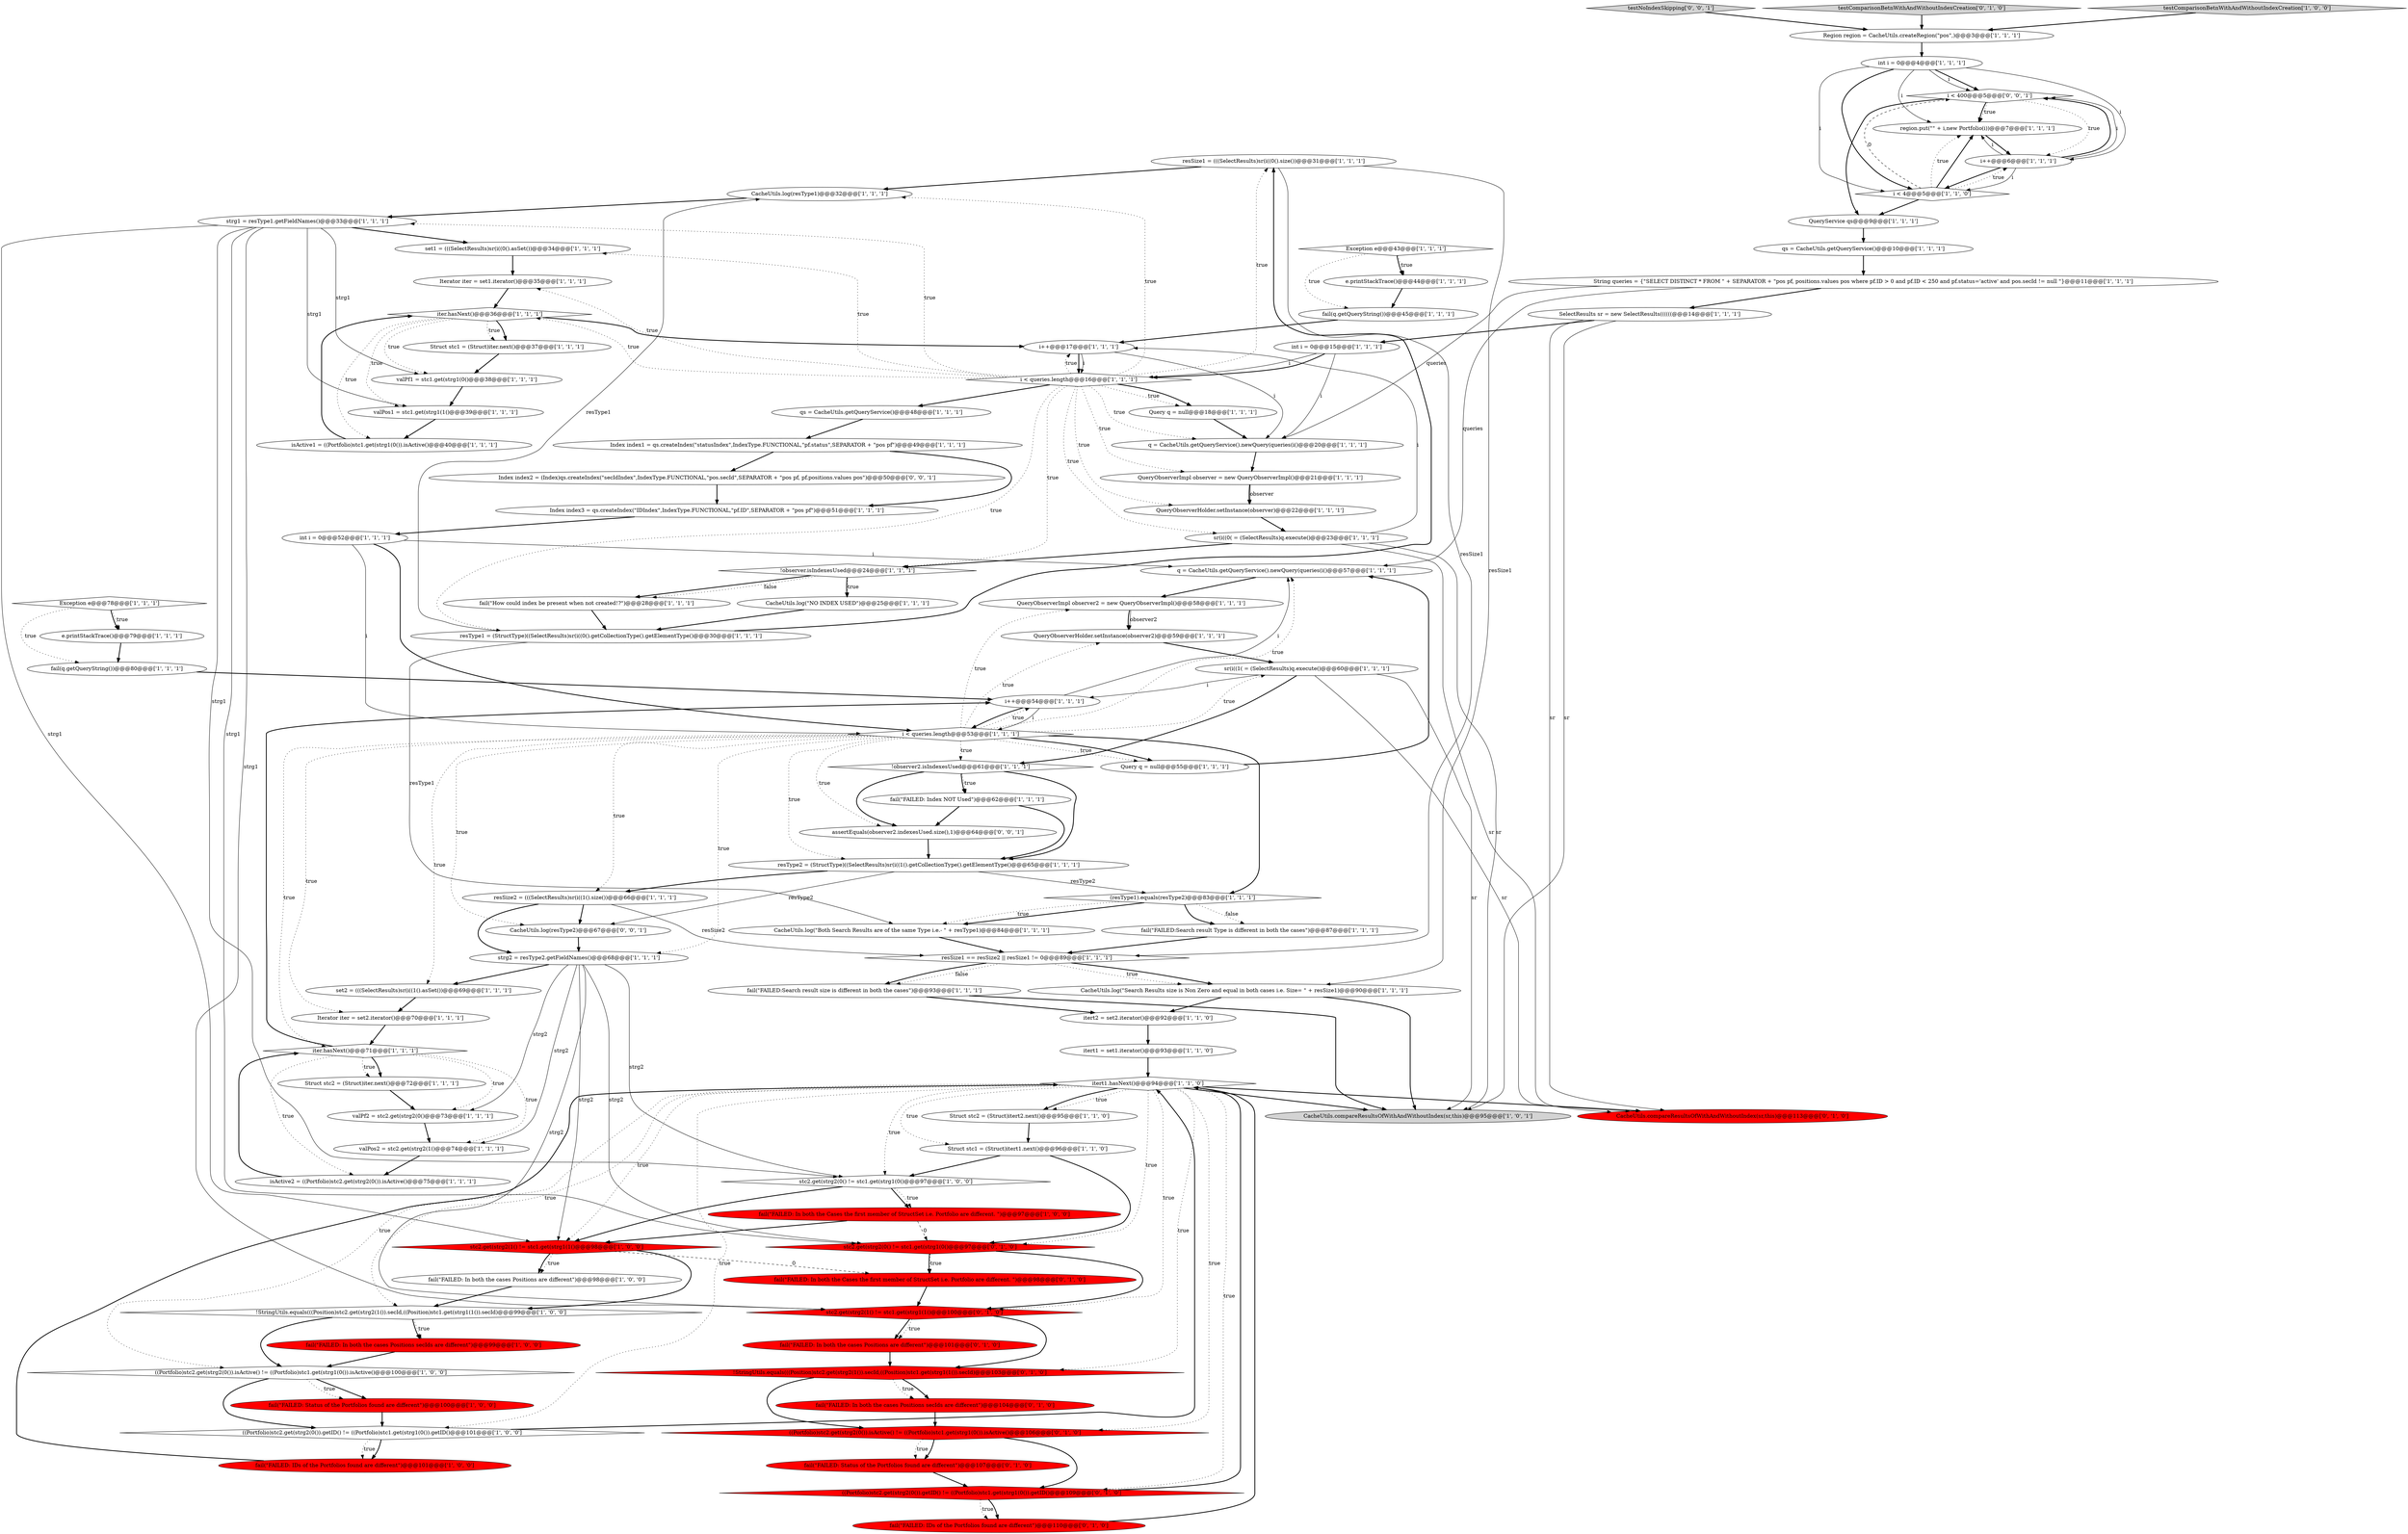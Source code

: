 digraph {
10 [style = filled, label = "resSize1 = (((SelectResults)sr(i((0().size())@@@31@@@['1', '1', '1']", fillcolor = white, shape = ellipse image = "AAA0AAABBB1BBB"];
65 [style = filled, label = "itert2 = set2.iterator()@@@92@@@['1', '1', '0']", fillcolor = white, shape = ellipse image = "AAA0AAABBB1BBB"];
93 [style = filled, label = "stc2.get(strg2(0() != stc1.get(strg1(0()@@@97@@@['0', '1', '0']", fillcolor = red, shape = diamond image = "AAA1AAABBB2BBB"];
38 [style = filled, label = "sr(i((0( = (SelectResults)q.execute()@@@23@@@['1', '1', '1']", fillcolor = white, shape = ellipse image = "AAA0AAABBB1BBB"];
36 [style = filled, label = "fail(\"FAILED:Search result size is different in both the cases\")@@@93@@@['1', '1', '1']", fillcolor = white, shape = ellipse image = "AAA0AAABBB1BBB"];
97 [style = filled, label = "i < 400@@@5@@@['0', '0', '1']", fillcolor = white, shape = diamond image = "AAA0AAABBB3BBB"];
33 [style = filled, label = "int i = 0@@@52@@@['1', '1', '1']", fillcolor = white, shape = ellipse image = "AAA0AAABBB1BBB"];
48 [style = filled, label = "i < 4@@@5@@@['1', '1', '0']", fillcolor = white, shape = diamond image = "AAA0AAABBB1BBB"];
44 [style = filled, label = "Iterator iter = set2.iterator()@@@70@@@['1', '1', '1']", fillcolor = white, shape = ellipse image = "AAA0AAABBB1BBB"];
30 [style = filled, label = "i++@@@17@@@['1', '1', '1']", fillcolor = white, shape = ellipse image = "AAA0AAABBB1BBB"];
24 [style = filled, label = "iter.hasNext()@@@71@@@['1', '1', '1']", fillcolor = white, shape = diamond image = "AAA0AAABBB1BBB"];
86 [style = filled, label = "stc2.get(strg2(1() != stc1.get(strg1(1()@@@100@@@['0', '1', '0']", fillcolor = red, shape = diamond image = "AAA1AAABBB2BBB"];
43 [style = filled, label = "resSize1 == resSize2 || resSize1 != 0@@@89@@@['1', '1', '1']", fillcolor = white, shape = diamond image = "AAA0AAABBB1BBB"];
7 [style = filled, label = "strg2 = resType2.getFieldNames()@@@68@@@['1', '1', '1']", fillcolor = white, shape = ellipse image = "AAA0AAABBB1BBB"];
78 [style = filled, label = "set2 = (((SelectResults)sr(i((1().asSet())@@@69@@@['1', '1', '1']", fillcolor = white, shape = ellipse image = "AAA0AAABBB1BBB"];
63 [style = filled, label = "CacheUtils.log(\"Both Search Results are of the same Type i.e.- \" + resType1)@@@84@@@['1', '1', '1']", fillcolor = white, shape = ellipse image = "AAA0AAABBB1BBB"];
8 [style = filled, label = "qs = CacheUtils.getQueryService()@@@48@@@['1', '1', '1']", fillcolor = white, shape = ellipse image = "AAA0AAABBB1BBB"];
92 [style = filled, label = "((Portfolio)stc2.get(strg2(0()).isActive() != ((Portfolio)stc1.get(strg1(0()).isActive()@@@106@@@['0', '1', '0']", fillcolor = red, shape = diamond image = "AAA1AAABBB2BBB"];
34 [style = filled, label = "q = CacheUtils.getQueryService().newQuery(queries(i()@@@57@@@['1', '1', '1']", fillcolor = white, shape = ellipse image = "AAA0AAABBB1BBB"];
77 [style = filled, label = "QueryObserverHolder.setInstance(observer)@@@22@@@['1', '1', '1']", fillcolor = white, shape = ellipse image = "AAA0AAABBB1BBB"];
79 [style = filled, label = "String queries = {\"SELECT DISTINCT * FROM \" + SEPARATOR + \"pos pf, positions.values pos where pf.ID > 0 and pf.ID < 250 and pf.status='active' and pos.secId != null \"}@@@11@@@['1', '1', '1']", fillcolor = white, shape = ellipse image = "AAA0AAABBB1BBB"];
50 [style = filled, label = "CacheUtils.log(resType1)@@@32@@@['1', '1', '1']", fillcolor = white, shape = ellipse image = "AAA0AAABBB1BBB"];
70 [style = filled, label = "set1 = (((SelectResults)sr(i((0().asSet())@@@34@@@['1', '1', '1']", fillcolor = white, shape = ellipse image = "AAA0AAABBB1BBB"];
57 [style = filled, label = "stc2.get(strg2(0() != stc1.get(strg1(0()@@@97@@@['1', '0', '0']", fillcolor = white, shape = diamond image = "AAA0AAABBB1BBB"];
3 [style = filled, label = "Struct stc1 = (Struct)iter.next()@@@37@@@['1', '1', '1']", fillcolor = white, shape = ellipse image = "AAA0AAABBB1BBB"];
17 [style = filled, label = "Query q = null@@@55@@@['1', '1', '1']", fillcolor = white, shape = ellipse image = "AAA0AAABBB1BBB"];
46 [style = filled, label = "resType1 = (StructType)((SelectResults)sr(i((0().getCollectionType().getElementType()@@@30@@@['1', '1', '1']", fillcolor = white, shape = ellipse image = "AAA0AAABBB1BBB"];
1 [style = filled, label = "valPos1 = stc1.get(strg1(1()@@@39@@@['1', '1', '1']", fillcolor = white, shape = ellipse image = "AAA0AAABBB1BBB"];
98 [style = filled, label = "testNoIndexSkipping['0', '0', '1']", fillcolor = lightgray, shape = diamond image = "AAA0AAABBB3BBB"];
16 [style = filled, label = "fail(q.getQueryString())@@@80@@@['1', '1', '1']", fillcolor = white, shape = ellipse image = "AAA0AAABBB1BBB"];
71 [style = filled, label = "itert1.hasNext()@@@94@@@['1', '1', '0']", fillcolor = white, shape = diamond image = "AAA0AAABBB1BBB"];
68 [style = filled, label = "strg1 = resType1.getFieldNames()@@@33@@@['1', '1', '1']", fillcolor = white, shape = ellipse image = "AAA0AAABBB1BBB"];
59 [style = filled, label = "Query q = null@@@18@@@['1', '1', '1']", fillcolor = white, shape = ellipse image = "AAA0AAABBB1BBB"];
20 [style = filled, label = "Struct stc2 = (Struct)iter.next()@@@72@@@['1', '1', '1']", fillcolor = white, shape = ellipse image = "AAA0AAABBB1BBB"];
56 [style = filled, label = "iter.hasNext()@@@36@@@['1', '1', '1']", fillcolor = white, shape = diamond image = "AAA0AAABBB1BBB"];
12 [style = filled, label = "i < queries.length@@@53@@@['1', '1', '1']", fillcolor = white, shape = diamond image = "AAA0AAABBB1BBB"];
26 [style = filled, label = "fail(\"FAILED: IDs of the Portfolios found are different\")@@@101@@@['1', '0', '0']", fillcolor = red, shape = ellipse image = "AAA1AAABBB1BBB"];
39 [style = filled, label = "isActive2 = ((Portfolio)stc2.get(strg2(0()).isActive()@@@75@@@['1', '1', '1']", fillcolor = white, shape = ellipse image = "AAA0AAABBB1BBB"];
66 [style = filled, label = "region.put(\"\" + i,new Portfolio(i))@@@7@@@['1', '1', '1']", fillcolor = white, shape = ellipse image = "AAA0AAABBB1BBB"];
85 [style = filled, label = "fail(\"FAILED: In both the Cases the first member of StructSet i.e. Portfolio are different. \")@@@98@@@['0', '1', '0']", fillcolor = red, shape = ellipse image = "AAA1AAABBB2BBB"];
22 [style = filled, label = "sr(i((1( = (SelectResults)q.execute()@@@60@@@['1', '1', '1']", fillcolor = white, shape = ellipse image = "AAA0AAABBB1BBB"];
80 [style = filled, label = "Index index3 = qs.createIndex(\"IDIndex\",IndexType.FUNCTIONAL,\"pf.ID\",SEPARATOR + \"pos pf\")@@@51@@@['1', '1', '1']", fillcolor = white, shape = ellipse image = "AAA0AAABBB1BBB"];
47 [style = filled, label = "fail(\"FAILED: In both the cases Positions secIds are different\")@@@99@@@['1', '0', '0']", fillcolor = red, shape = ellipse image = "AAA1AAABBB1BBB"];
72 [style = filled, label = "Exception e@@@78@@@['1', '1', '1']", fillcolor = white, shape = diamond image = "AAA0AAABBB1BBB"];
23 [style = filled, label = "CacheUtils.log(\"Search Results size is Non Zero and equal in both cases i.e. Size= \" + resSize1)@@@90@@@['1', '1', '1']", fillcolor = white, shape = ellipse image = "AAA0AAABBB1BBB"];
54 [style = filled, label = "valPos2 = stc2.get(strg2(1()@@@74@@@['1', '1', '1']", fillcolor = white, shape = ellipse image = "AAA0AAABBB1BBB"];
0 [style = filled, label = "e.printStackTrace()@@@44@@@['1', '1', '1']", fillcolor = white, shape = ellipse image = "AAA0AAABBB1BBB"];
82 [style = filled, label = "q = CacheUtils.getQueryService().newQuery(queries(i()@@@20@@@['1', '1', '1']", fillcolor = white, shape = ellipse image = "AAA0AAABBB1BBB"];
13 [style = filled, label = "int i = 0@@@4@@@['1', '1', '1']", fillcolor = white, shape = ellipse image = "AAA0AAABBB1BBB"];
31 [style = filled, label = "isActive1 = ((Portfolio)stc1.get(strg1(0()).isActive()@@@40@@@['1', '1', '1']", fillcolor = white, shape = ellipse image = "AAA0AAABBB1BBB"];
9 [style = filled, label = "CacheUtils.compareResultsOfWithAndWithoutIndex(sr,this)@@@95@@@['1', '0', '1']", fillcolor = lightgray, shape = ellipse image = "AAA0AAABBB1BBB"];
32 [style = filled, label = "Index index1 = qs.createIndex(\"statusIndex\",IndexType.FUNCTIONAL,\"pf.status\",SEPARATOR + \"pos pf\")@@@49@@@['1', '1', '1']", fillcolor = white, shape = ellipse image = "AAA0AAABBB1BBB"];
40 [style = filled, label = "qs = CacheUtils.getQueryService()@@@10@@@['1', '1', '1']", fillcolor = white, shape = ellipse image = "AAA0AAABBB1BBB"];
84 [style = filled, label = "((Portfolio)stc2.get(strg2(0()).getID() != ((Portfolio)stc1.get(strg1(0()).getID()@@@109@@@['0', '1', '0']", fillcolor = red, shape = diamond image = "AAA1AAABBB2BBB"];
41 [style = filled, label = "QueryObserverImpl observer = new QueryObserverImpl()@@@21@@@['1', '1', '1']", fillcolor = white, shape = ellipse image = "AAA0AAABBB1BBB"];
19 [style = filled, label = "((Portfolio)stc2.get(strg2(0()).getID() != ((Portfolio)stc1.get(strg1(0()).getID()@@@101@@@['1', '0', '0']", fillcolor = white, shape = diamond image = "AAA0AAABBB1BBB"];
14 [style = filled, label = "SelectResults sr = new SelectResults((((((@@@14@@@['1', '1', '1']", fillcolor = white, shape = ellipse image = "AAA0AAABBB1BBB"];
27 [style = filled, label = "fail(\"FAILED: Status of the Portfolios found are different\")@@@100@@@['1', '0', '0']", fillcolor = red, shape = ellipse image = "AAA1AAABBB1BBB"];
89 [style = filled, label = "testComparisonBetnWithAndWithoutIndexCreation['0', '1', '0']", fillcolor = lightgray, shape = diamond image = "AAA0AAABBB2BBB"];
6 [style = filled, label = "Region region = CacheUtils.createRegion(\"pos\",)@@@3@@@['1', '1', '1']", fillcolor = white, shape = ellipse image = "AAA0AAABBB1BBB"];
83 [style = filled, label = "CacheUtils.compareResultsOfWithAndWithoutIndex(sr,this)@@@113@@@['0', '1', '0']", fillcolor = red, shape = ellipse image = "AAA1AAABBB2BBB"];
75 [style = filled, label = "QueryObserverImpl observer2 = new QueryObserverImpl()@@@58@@@['1', '1', '1']", fillcolor = white, shape = ellipse image = "AAA0AAABBB1BBB"];
53 [style = filled, label = "itert1 = set1.iterator()@@@93@@@['1', '1', '0']", fillcolor = white, shape = ellipse image = "AAA0AAABBB1BBB"];
5 [style = filled, label = "fail(\"FAILED: In both the cases Positions are different\")@@@98@@@['1', '0', '0']", fillcolor = white, shape = ellipse image = "AAA0AAABBB1BBB"];
90 [style = filled, label = "fail(\"FAILED: Status of the Portfolios found are different\")@@@107@@@['0', '1', '0']", fillcolor = red, shape = ellipse image = "AAA1AAABBB2BBB"];
21 [style = filled, label = "!observer.isIndexesUsed@@@24@@@['1', '1', '1']", fillcolor = white, shape = diamond image = "AAA0AAABBB1BBB"];
28 [style = filled, label = "fail(\"FAILED: Index NOT Used\")@@@62@@@['1', '1', '1']", fillcolor = white, shape = ellipse image = "AAA0AAABBB1BBB"];
74 [style = filled, label = "e.printStackTrace()@@@79@@@['1', '1', '1']", fillcolor = white, shape = ellipse image = "AAA0AAABBB1BBB"];
91 [style = filled, label = "fail(\"FAILED: In both the cases Positions are different\")@@@101@@@['0', '1', '0']", fillcolor = red, shape = ellipse image = "AAA1AAABBB2BBB"];
58 [style = filled, label = "stc2.get(strg2(1() != stc1.get(strg1(1()@@@98@@@['1', '0', '0']", fillcolor = red, shape = diamond image = "AAA1AAABBB1BBB"];
67 [style = filled, label = "int i = 0@@@15@@@['1', '1', '1']", fillcolor = white, shape = ellipse image = "AAA0AAABBB1BBB"];
62 [style = filled, label = "Iterator iter = set1.iterator()@@@35@@@['1', '1', '1']", fillcolor = white, shape = ellipse image = "AAA0AAABBB1BBB"];
60 [style = filled, label = "CacheUtils.log(\"NO INDEX USED\")@@@25@@@['1', '1', '1']", fillcolor = white, shape = ellipse image = "AAA0AAABBB1BBB"];
94 [style = filled, label = "fail(\"FAILED: IDs of the Portfolios found are different\")@@@110@@@['0', '1', '0']", fillcolor = red, shape = ellipse image = "AAA1AAABBB2BBB"];
29 [style = filled, label = "Exception e@@@43@@@['1', '1', '1']", fillcolor = white, shape = diamond image = "AAA0AAABBB1BBB"];
69 [style = filled, label = "i++@@@6@@@['1', '1', '1']", fillcolor = white, shape = ellipse image = "AAA0AAABBB1BBB"];
18 [style = filled, label = "QueryObserverHolder.setInstance(observer2)@@@59@@@['1', '1', '1']", fillcolor = white, shape = ellipse image = "AAA0AAABBB1BBB"];
42 [style = filled, label = "fail(\"FAILED:Search result Type is different in both the cases\")@@@87@@@['1', '1', '1']", fillcolor = white, shape = ellipse image = "AAA0AAABBB1BBB"];
96 [style = filled, label = "CacheUtils.log(resType2)@@@67@@@['0', '0', '1']", fillcolor = white, shape = ellipse image = "AAA0AAABBB3BBB"];
87 [style = filled, label = "fail(\"FAILED: In both the cases Positions secIds are different\")@@@104@@@['0', '1', '0']", fillcolor = red, shape = ellipse image = "AAA1AAABBB2BBB"];
35 [style = filled, label = "testComparisonBetnWithAndWithoutIndexCreation['1', '0', '0']", fillcolor = lightgray, shape = diamond image = "AAA0AAABBB1BBB"];
55 [style = filled, label = "valPf2 = stc2.get(strg2(0()@@@73@@@['1', '1', '1']", fillcolor = white, shape = ellipse image = "AAA0AAABBB1BBB"];
25 [style = filled, label = "((Portfolio)stc2.get(strg2(0()).isActive() != ((Portfolio)stc1.get(strg1(0()).isActive()@@@100@@@['1', '0', '0']", fillcolor = white, shape = diamond image = "AAA0AAABBB1BBB"];
51 [style = filled, label = "valPf1 = stc1.get(strg1(0()@@@38@@@['1', '1', '1']", fillcolor = white, shape = ellipse image = "AAA0AAABBB1BBB"];
37 [style = filled, label = "!StringUtils.equals(((Position)stc2.get(strg2(1()).secId,((Position)stc1.get(strg1(1()).secId)@@@99@@@['1', '0', '0']", fillcolor = white, shape = diamond image = "AAA0AAABBB1BBB"];
61 [style = filled, label = "fail(\"FAILED: In both the Cases the first member of StructSet i.e. Portfolio are different. \")@@@97@@@['1', '0', '0']", fillcolor = red, shape = ellipse image = "AAA1AAABBB1BBB"];
95 [style = filled, label = "assertEquals(observer2.indexesUsed.size(),1)@@@64@@@['0', '0', '1']", fillcolor = white, shape = ellipse image = "AAA0AAABBB3BBB"];
88 [style = filled, label = "!StringUtils.equals(((Position)stc2.get(strg2(1()).secId,((Position)stc1.get(strg1(1()).secId)@@@103@@@['0', '1', '0']", fillcolor = red, shape = diamond image = "AAA1AAABBB2BBB"];
45 [style = filled, label = "fail(q.getQueryString())@@@45@@@['1', '1', '1']", fillcolor = white, shape = ellipse image = "AAA0AAABBB1BBB"];
73 [style = filled, label = "QueryService qs@@@9@@@['1', '1', '1']", fillcolor = white, shape = ellipse image = "AAA0AAABBB1BBB"];
76 [style = filled, label = "Struct stc2 = (Struct)itert2.next()@@@95@@@['1', '1', '0']", fillcolor = white, shape = ellipse image = "AAA0AAABBB1BBB"];
81 [style = filled, label = "resType2 = (StructType)((SelectResults)sr(i((1().getCollectionType().getElementType()@@@65@@@['1', '1', '1']", fillcolor = white, shape = ellipse image = "AAA0AAABBB1BBB"];
2 [style = filled, label = "fail(\"How could index be present when not created!?\")@@@28@@@['1', '1', '1']", fillcolor = white, shape = ellipse image = "AAA0AAABBB1BBB"];
64 [style = filled, label = "i++@@@54@@@['1', '1', '1']", fillcolor = white, shape = ellipse image = "AAA0AAABBB1BBB"];
15 [style = filled, label = "Struct stc1 = (Struct)itert1.next()@@@96@@@['1', '1', '0']", fillcolor = white, shape = ellipse image = "AAA0AAABBB1BBB"];
52 [style = filled, label = "!observer2.isIndexesUsed@@@61@@@['1', '1', '1']", fillcolor = white, shape = diamond image = "AAA0AAABBB1BBB"];
49 [style = filled, label = "resSize2 = (((SelectResults)sr(i((1().size())@@@66@@@['1', '1', '1']", fillcolor = white, shape = ellipse image = "AAA0AAABBB1BBB"];
4 [style = filled, label = "(resType1).equals(resType2)@@@83@@@['1', '1', '1']", fillcolor = white, shape = diamond image = "AAA0AAABBB1BBB"];
99 [style = filled, label = "Index index2 = (Index)qs.createIndex(\"secIdIndex\",IndexType.FUNCTIONAL,\"pos.secId\",SEPARATOR + \"pos pf, pf.positions.values pos\")@@@50@@@['0', '0', '1']", fillcolor = white, shape = ellipse image = "AAA0AAABBB3BBB"];
11 [style = filled, label = "i < queries.length@@@16@@@['1', '1', '1']", fillcolor = white, shape = diamond image = "AAA0AAABBB1BBB"];
15->93 [style = bold, label=""];
56->30 [style = bold, label=""];
11->41 [style = dotted, label="true"];
12->95 [style = dotted, label="true"];
31->56 [style = bold, label=""];
4->63 [style = bold, label=""];
33->34 [style = solid, label="i"];
52->28 [style = dotted, label="true"];
71->9 [style = bold, label=""];
56->3 [style = bold, label=""];
28->81 [style = bold, label=""];
71->86 [style = dotted, label="true"];
29->0 [style = bold, label=""];
41->77 [style = bold, label=""];
13->97 [style = bold, label=""];
38->83 [style = solid, label="sr"];
39->24 [style = bold, label=""];
16->64 [style = bold, label=""];
51->1 [style = bold, label=""];
68->1 [style = solid, label="strg1"];
57->58 [style = bold, label=""];
93->86 [style = bold, label=""];
85->86 [style = bold, label=""];
68->51 [style = solid, label="strg1"];
15->57 [style = bold, label=""];
45->30 [style = bold, label=""];
43->23 [style = bold, label=""];
19->71 [style = bold, label=""];
14->67 [style = bold, label=""];
87->92 [style = bold, label=""];
21->2 [style = bold, label=""];
34->75 [style = bold, label=""];
97->66 [style = bold, label=""];
13->97 [style = solid, label="i"];
11->77 [style = dotted, label="true"];
52->28 [style = bold, label=""];
99->80 [style = bold, label=""];
30->11 [style = bold, label=""];
80->33 [style = bold, label=""];
24->64 [style = bold, label=""];
92->90 [style = bold, label=""];
82->41 [style = bold, label=""];
18->22 [style = bold, label=""];
90->84 [style = bold, label=""];
84->94 [style = dotted, label="true"];
7->54 [style = solid, label="strg2"];
25->19 [style = bold, label=""];
50->68 [style = bold, label=""];
71->88 [style = dotted, label="true"];
68->58 [style = solid, label="strg1"];
73->40 [style = bold, label=""];
76->15 [style = bold, label=""];
22->64 [style = solid, label="i"];
27->19 [style = bold, label=""];
56->3 [style = dotted, label="true"];
56->31 [style = dotted, label="true"];
1->31 [style = bold, label=""];
46->63 [style = solid, label="resType1"];
21->60 [style = dotted, label="true"];
5->37 [style = bold, label=""];
12->34 [style = dotted, label="true"];
62->56 [style = bold, label=""];
11->46 [style = dotted, label="true"];
10->50 [style = bold, label=""];
63->43 [style = bold, label=""];
14->83 [style = solid, label="sr"];
75->18 [style = solid, label="observer2"];
11->70 [style = dotted, label="true"];
71->92 [style = dotted, label="true"];
12->17 [style = dotted, label="true"];
48->69 [style = dotted, label="true"];
79->82 [style = solid, label="queries"];
12->75 [style = dotted, label="true"];
38->9 [style = solid, label="sr"];
91->88 [style = bold, label=""];
36->9 [style = bold, label=""];
57->61 [style = bold, label=""];
10->23 [style = solid, label="resSize1"];
64->12 [style = bold, label=""];
71->15 [style = dotted, label="true"];
78->44 [style = bold, label=""];
11->59 [style = dotted, label="true"];
75->18 [style = bold, label=""];
23->65 [style = bold, label=""];
22->9 [style = solid, label="sr"];
11->10 [style = dotted, label="true"];
12->44 [style = dotted, label="true"];
68->70 [style = bold, label=""];
13->66 [style = solid, label="i"];
89->6 [style = bold, label=""];
81->49 [style = bold, label=""];
12->18 [style = dotted, label="true"];
71->19 [style = dotted, label="true"];
71->25 [style = dotted, label="true"];
3->51 [style = bold, label=""];
68->93 [style = solid, label="strg1"];
24->55 [style = dotted, label="true"];
66->69 [style = bold, label=""];
32->80 [style = bold, label=""];
24->20 [style = bold, label=""];
49->43 [style = solid, label="resSize2"];
25->27 [style = bold, label=""];
30->11 [style = solid, label="i"];
43->36 [style = dotted, label="false"];
67->11 [style = solid, label="i"];
17->34 [style = bold, label=""];
32->99 [style = bold, label=""];
7->58 [style = solid, label="strg2"];
12->22 [style = dotted, label="true"];
58->85 [style = dashed, label="0"];
47->25 [style = bold, label=""];
7->78 [style = bold, label=""];
69->97 [style = bold, label=""];
40->79 [style = bold, label=""];
93->85 [style = bold, label=""];
19->26 [style = bold, label=""];
14->9 [style = solid, label="sr"];
52->81 [style = bold, label=""];
11->8 [style = bold, label=""];
13->48 [style = solid, label="i"];
21->60 [style = bold, label=""];
92->84 [style = bold, label=""];
12->78 [style = dotted, label="true"];
65->53 [style = bold, label=""];
67->11 [style = bold, label=""];
12->7 [style = dotted, label="true"];
43->23 [style = dotted, label="true"];
7->93 [style = solid, label="strg2"];
11->68 [style = dotted, label="true"];
71->83 [style = bold, label=""];
86->91 [style = bold, label=""];
37->47 [style = bold, label=""];
11->38 [style = dotted, label="true"];
19->26 [style = dotted, label="true"];
93->85 [style = dotted, label="true"];
29->0 [style = dotted, label="true"];
11->59 [style = bold, label=""];
79->34 [style = solid, label="queries"];
11->30 [style = dotted, label="true"];
64->34 [style = solid, label="i"];
0->45 [style = bold, label=""];
37->25 [style = bold, label=""];
24->39 [style = dotted, label="true"];
12->17 [style = bold, label=""];
43->36 [style = bold, label=""];
88->87 [style = dotted, label="true"];
46->10 [style = bold, label=""];
58->37 [style = bold, label=""];
72->74 [style = dotted, label="true"];
71->58 [style = dotted, label="true"];
13->48 [style = bold, label=""];
12->49 [style = dotted, label="true"];
33->12 [style = bold, label=""];
52->95 [style = bold, label=""];
38->30 [style = solid, label="i"];
58->5 [style = dotted, label="true"];
71->76 [style = bold, label=""];
11->82 [style = dotted, label="true"];
54->39 [style = bold, label=""];
4->63 [style = dotted, label="true"];
57->61 [style = dotted, label="true"];
81->4 [style = solid, label="resType2"];
74->16 [style = bold, label=""];
98->6 [style = bold, label=""];
21->2 [style = dotted, label="false"];
12->96 [style = dotted, label="true"];
13->69 [style = solid, label="i"];
6->13 [style = bold, label=""];
24->20 [style = dotted, label="true"];
77->38 [style = bold, label=""];
49->7 [style = bold, label=""];
26->71 [style = bold, label=""];
12->24 [style = dotted, label="true"];
56->1 [style = dotted, label="true"];
84->71 [style = bold, label=""];
7->86 [style = solid, label="strg2"];
28->95 [style = bold, label=""];
48->97 [style = dashed, label="0"];
92->90 [style = dotted, label="true"];
44->24 [style = bold, label=""];
48->66 [style = bold, label=""];
88->87 [style = bold, label=""];
96->7 [style = bold, label=""];
33->12 [style = solid, label="i"];
71->76 [style = dotted, label="true"];
69->66 [style = solid, label="i"];
97->73 [style = bold, label=""];
95->81 [style = bold, label=""];
84->94 [style = bold, label=""];
2->46 [style = bold, label=""];
11->56 [style = dotted, label="true"];
72->74 [style = bold, label=""];
71->84 [style = dotted, label="true"];
69->48 [style = bold, label=""];
42->43 [style = bold, label=""];
30->82 [style = solid, label="i"];
8->32 [style = bold, label=""];
35->6 [style = bold, label=""];
72->16 [style = dotted, label="true"];
86->88 [style = bold, label=""];
22->52 [style = bold, label=""];
97->69 [style = dotted, label="true"];
70->62 [style = bold, label=""];
71->37 [style = dotted, label="true"];
4->42 [style = bold, label=""];
4->42 [style = dotted, label="false"];
61->58 [style = bold, label=""];
48->73 [style = bold, label=""];
12->64 [style = dotted, label="true"];
81->96 [style = solid, label="resType2"];
60->46 [style = bold, label=""];
88->92 [style = bold, label=""];
67->82 [style = solid, label="i"];
12->81 [style = dotted, label="true"];
20->55 [style = bold, label=""];
48->66 [style = dotted, label="true"];
79->14 [style = bold, label=""];
94->71 [style = bold, label=""];
68->57 [style = solid, label="strg1"];
53->71 [style = bold, label=""];
22->83 [style = solid, label="sr"];
11->50 [style = dotted, label="true"];
97->66 [style = dotted, label="true"];
59->82 [style = bold, label=""];
56->51 [style = dotted, label="true"];
46->50 [style = solid, label="resType1"];
10->43 [style = solid, label="resSize1"];
11->62 [style = dotted, label="true"];
29->45 [style = dotted, label="true"];
12->4 [style = bold, label=""];
68->86 [style = solid, label="strg1"];
58->5 [style = bold, label=""];
37->47 [style = dotted, label="true"];
71->57 [style = dotted, label="true"];
24->54 [style = dotted, label="true"];
38->21 [style = bold, label=""];
49->96 [style = bold, label=""];
7->57 [style = solid, label="strg2"];
86->91 [style = dotted, label="true"];
69->48 [style = solid, label="i"];
64->12 [style = solid, label="i"];
11->21 [style = dotted, label="true"];
55->54 [style = bold, label=""];
25->27 [style = dotted, label="true"];
41->77 [style = solid, label="observer"];
36->65 [style = bold, label=""];
23->9 [style = bold, label=""];
7->55 [style = solid, label="strg2"];
69->97 [style = solid, label="i"];
71->93 [style = dotted, label="true"];
61->93 [style = dashed, label="0"];
12->52 [style = dotted, label="true"];
}
